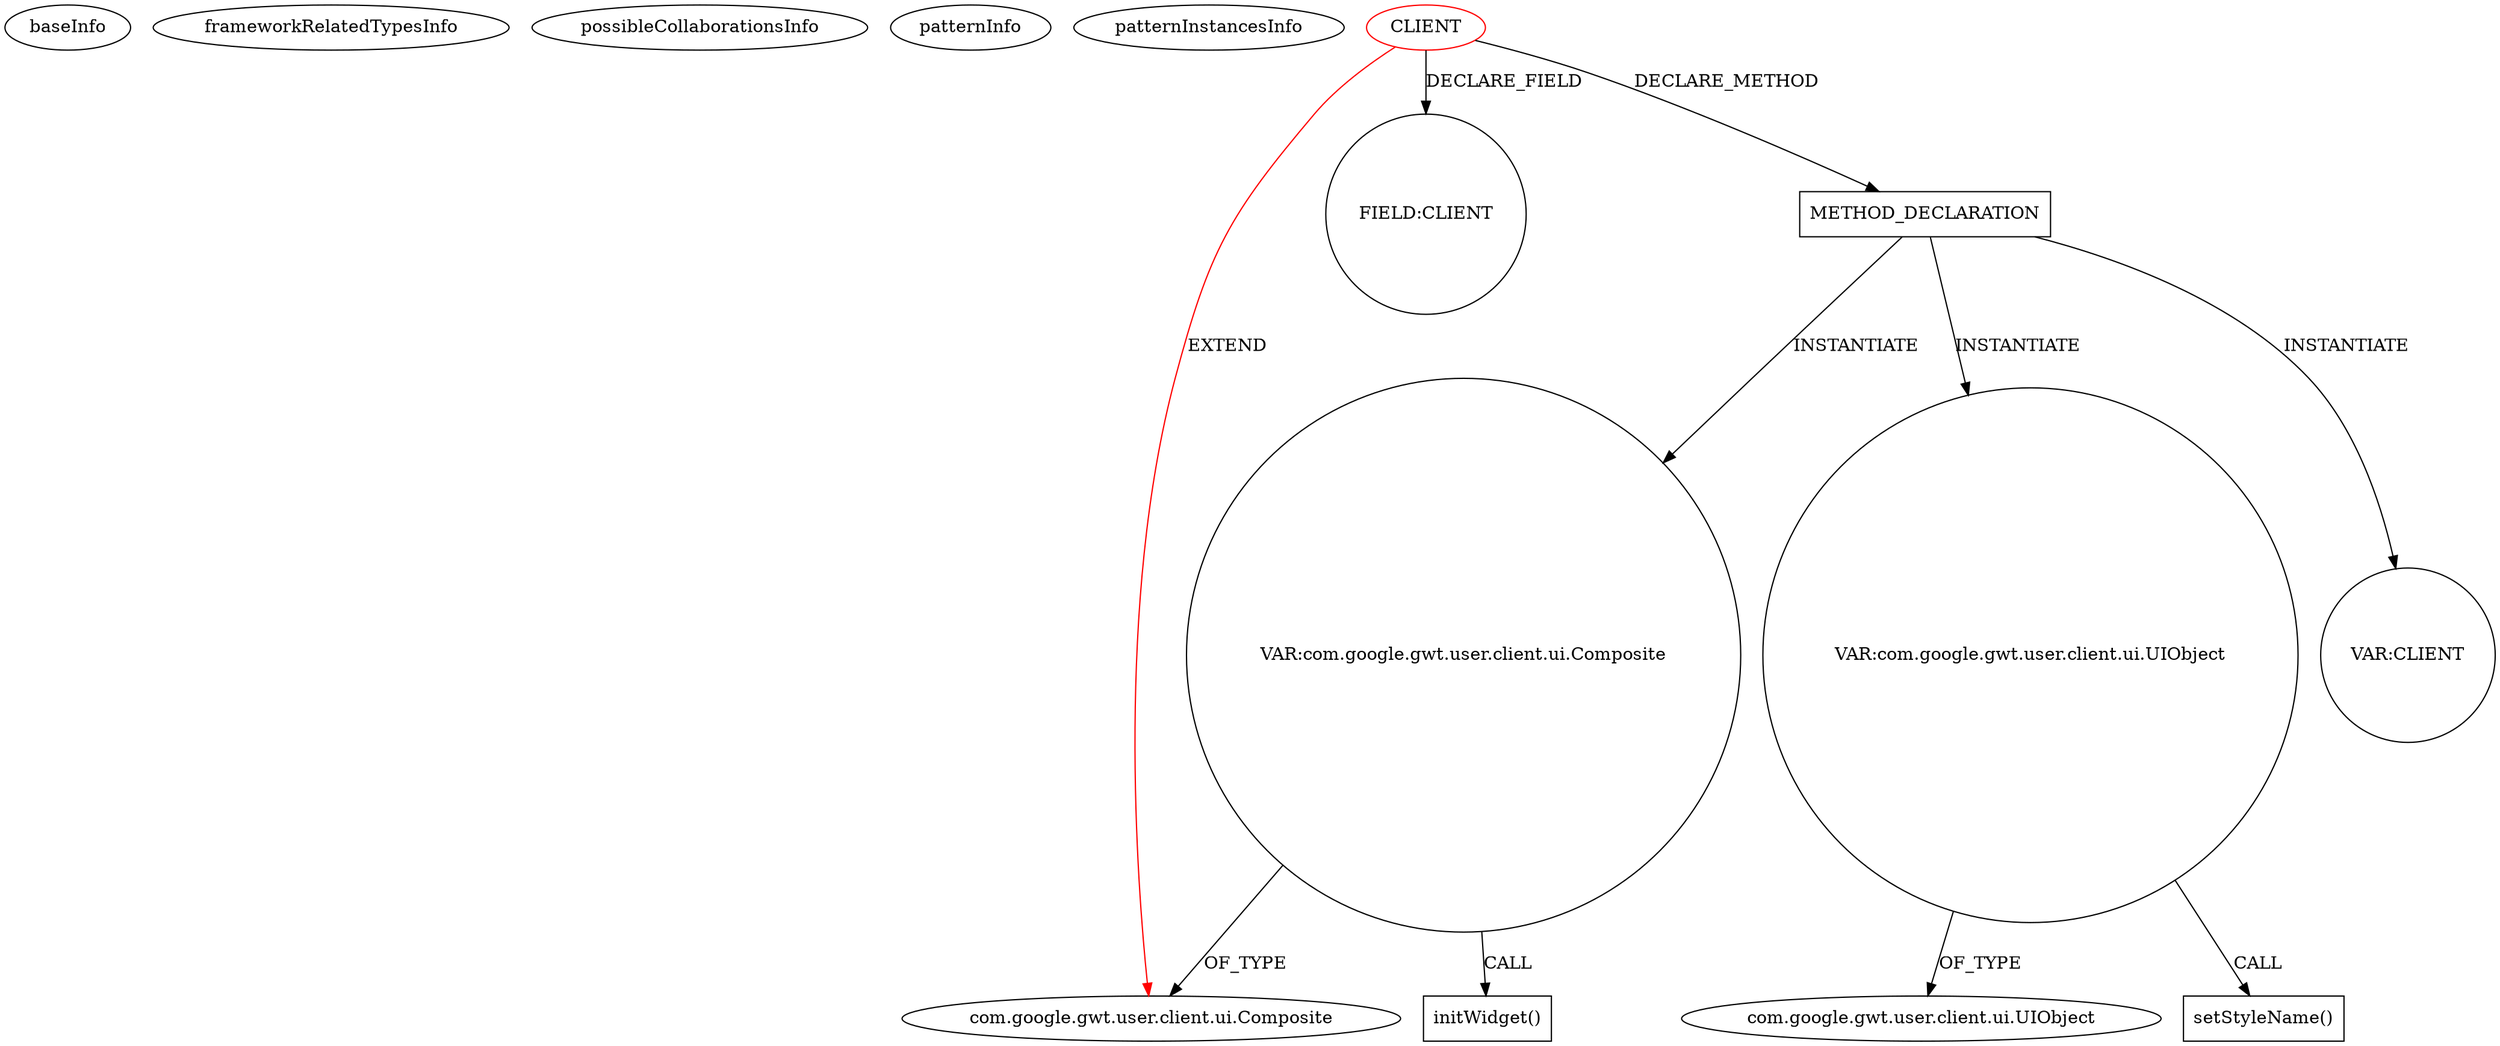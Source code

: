 digraph {
baseInfo[graphId=88,category="pattern",isAnonymous=false,possibleRelation=false]
frameworkRelatedTypesInfo[0="com.google.gwt.user.client.ui.Composite"]
possibleCollaborationsInfo[]
patternInfo[frequency=2.0,patternRootClient=0]
patternInstancesInfo[0="nextinterfaces-next~/nextinterfaces-next/next-master/src/next/i/view/XNavigationBar.java~XNavigationBar~4195",1="nextinterfaces-next~/nextinterfaces-next/next-master/src/next/i/view/XTab.java~XTab~4182"]
1[label="com.google.gwt.user.client.ui.Composite",vertexType="FRAMEWORK_CLASS_TYPE",isFrameworkType=false]
27[label="VAR:com.google.gwt.user.client.ui.Composite",vertexType="VARIABLE_EXPRESION",isFrameworkType=false,shape=circle]
0[label="CLIENT",vertexType="ROOT_CLIENT_CLASS_DECLARATION",isFrameworkType=false,color=red]
11[label="FIELD:CLIENT",vertexType="FIELD_DECLARATION",isFrameworkType=false,shape=circle]
23[label="METHOD_DECLARATION",vertexType="CLIENT_METHOD_DECLARATION",isFrameworkType=false,shape=box]
33[label="VAR:com.google.gwt.user.client.ui.UIObject",vertexType="VARIABLE_EXPRESION",isFrameworkType=false,shape=circle]
31[label="VAR:CLIENT",vertexType="VARIABLE_EXPRESION",isFrameworkType=false,shape=circle]
35[label="com.google.gwt.user.client.ui.UIObject",vertexType="FRAMEWORK_CLASS_TYPE",isFrameworkType=false]
34[label="setStyleName()",vertexType="INSIDE_CALL",isFrameworkType=false,shape=box]
28[label="initWidget()",vertexType="INSIDE_CALL",isFrameworkType=false,shape=box]
27->1[label="OF_TYPE"]
33->35[label="OF_TYPE"]
0->1[label="EXTEND",color=red]
23->33[label="INSTANTIATE"]
33->34[label="CALL"]
23->27[label="INSTANTIATE"]
0->11[label="DECLARE_FIELD"]
0->23[label="DECLARE_METHOD"]
23->31[label="INSTANTIATE"]
27->28[label="CALL"]
}
